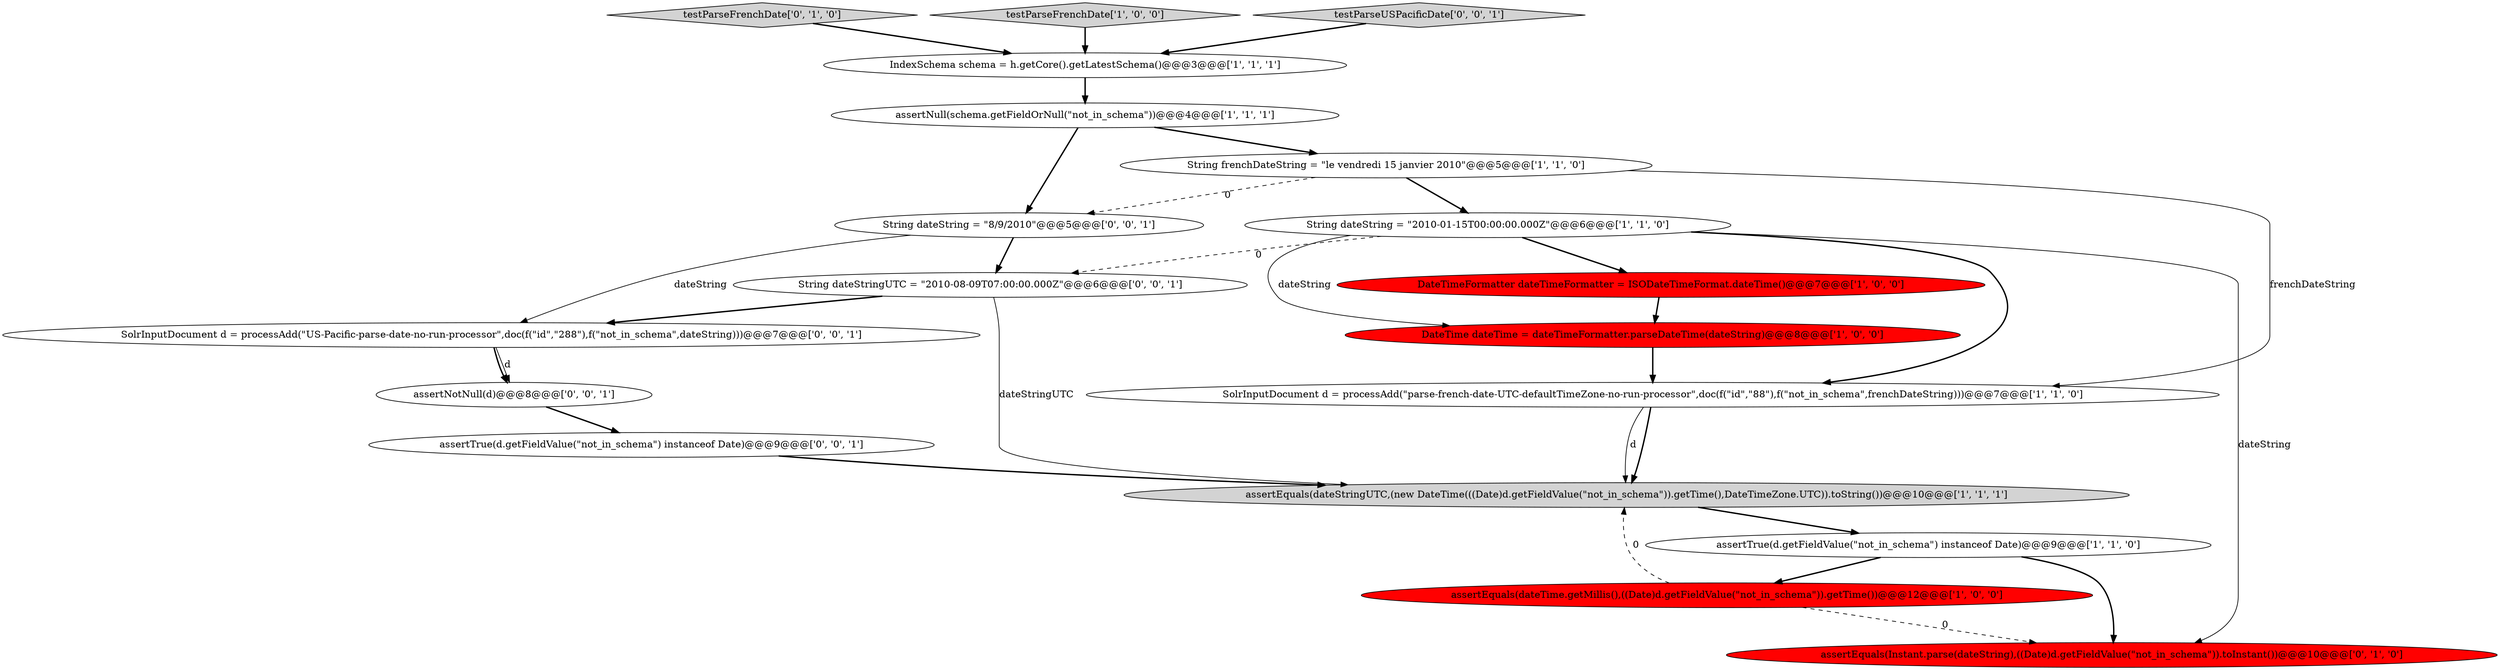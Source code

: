 digraph {
11 [style = filled, label = "testParseFrenchDate['0', '1', '0']", fillcolor = lightgray, shape = diamond image = "AAA0AAABBB2BBB"];
7 [style = filled, label = "testParseFrenchDate['1', '0', '0']", fillcolor = lightgray, shape = diamond image = "AAA0AAABBB1BBB"];
13 [style = filled, label = "String dateString = \"8/9/2010\"@@@5@@@['0', '0', '1']", fillcolor = white, shape = ellipse image = "AAA0AAABBB3BBB"];
0 [style = filled, label = "IndexSchema schema = h.getCore().getLatestSchema()@@@3@@@['1', '1', '1']", fillcolor = white, shape = ellipse image = "AAA0AAABBB1BBB"];
4 [style = filled, label = "DateTimeFormatter dateTimeFormatter = ISODateTimeFormat.dateTime()@@@7@@@['1', '0', '0']", fillcolor = red, shape = ellipse image = "AAA1AAABBB1BBB"];
5 [style = filled, label = "assertTrue(d.getFieldValue(\"not_in_schema\") instanceof Date)@@@9@@@['1', '1', '0']", fillcolor = white, shape = ellipse image = "AAA0AAABBB1BBB"];
2 [style = filled, label = "assertEquals(dateStringUTC,(new DateTime(((Date)d.getFieldValue(\"not_in_schema\")).getTime(),DateTimeZone.UTC)).toString())@@@10@@@['1', '1', '1']", fillcolor = lightgray, shape = ellipse image = "AAA0AAABBB1BBB"];
6 [style = filled, label = "String dateString = \"2010-01-15T00:00:00.000Z\"@@@6@@@['1', '1', '0']", fillcolor = white, shape = ellipse image = "AAA0AAABBB1BBB"];
9 [style = filled, label = "assertNull(schema.getFieldOrNull(\"not_in_schema\"))@@@4@@@['1', '1', '1']", fillcolor = white, shape = ellipse image = "AAA0AAABBB1BBB"];
18 [style = filled, label = "String dateStringUTC = \"2010-08-09T07:00:00.000Z\"@@@6@@@['0', '0', '1']", fillcolor = white, shape = ellipse image = "AAA0AAABBB3BBB"];
8 [style = filled, label = "DateTime dateTime = dateTimeFormatter.parseDateTime(dateString)@@@8@@@['1', '0', '0']", fillcolor = red, shape = ellipse image = "AAA1AAABBB1BBB"];
3 [style = filled, label = "assertEquals(dateTime.getMillis(),((Date)d.getFieldValue(\"not_in_schema\")).getTime())@@@12@@@['1', '0', '0']", fillcolor = red, shape = ellipse image = "AAA1AAABBB1BBB"];
1 [style = filled, label = "SolrInputDocument d = processAdd(\"parse-french-date-UTC-defaultTimeZone-no-run-processor\",doc(f(\"id\",\"88\"),f(\"not_in_schema\",frenchDateString)))@@@7@@@['1', '1', '0']", fillcolor = white, shape = ellipse image = "AAA0AAABBB1BBB"];
12 [style = filled, label = "assertEquals(Instant.parse(dateString),((Date)d.getFieldValue(\"not_in_schema\")).toInstant())@@@10@@@['0', '1', '0']", fillcolor = red, shape = ellipse image = "AAA1AAABBB2BBB"];
14 [style = filled, label = "assertTrue(d.getFieldValue(\"not_in_schema\") instanceof Date)@@@9@@@['0', '0', '1']", fillcolor = white, shape = ellipse image = "AAA0AAABBB3BBB"];
15 [style = filled, label = "SolrInputDocument d = processAdd(\"US-Pacific-parse-date-no-run-processor\",doc(f(\"id\",\"288\"),f(\"not_in_schema\",dateString)))@@@7@@@['0', '0', '1']", fillcolor = white, shape = ellipse image = "AAA0AAABBB3BBB"];
17 [style = filled, label = "testParseUSPacificDate['0', '0', '1']", fillcolor = lightgray, shape = diamond image = "AAA0AAABBB3BBB"];
10 [style = filled, label = "String frenchDateString = \"le vendredi 15 janvier 2010\"@@@5@@@['1', '1', '0']", fillcolor = white, shape = ellipse image = "AAA0AAABBB1BBB"];
16 [style = filled, label = "assertNotNull(d)@@@8@@@['0', '0', '1']", fillcolor = white, shape = ellipse image = "AAA0AAABBB3BBB"];
5->3 [style = bold, label=""];
0->9 [style = bold, label=""];
3->2 [style = dashed, label="0"];
18->15 [style = bold, label=""];
6->8 [style = solid, label="dateString"];
7->0 [style = bold, label=""];
9->10 [style = bold, label=""];
10->13 [style = dashed, label="0"];
15->16 [style = bold, label=""];
13->15 [style = solid, label="dateString"];
10->6 [style = bold, label=""];
10->1 [style = solid, label="frenchDateString"];
6->18 [style = dashed, label="0"];
8->1 [style = bold, label=""];
6->1 [style = bold, label=""];
6->4 [style = bold, label=""];
11->0 [style = bold, label=""];
17->0 [style = bold, label=""];
3->12 [style = dashed, label="0"];
5->12 [style = bold, label=""];
4->8 [style = bold, label=""];
16->14 [style = bold, label=""];
6->12 [style = solid, label="dateString"];
18->2 [style = solid, label="dateStringUTC"];
1->2 [style = bold, label=""];
14->2 [style = bold, label=""];
15->16 [style = solid, label="d"];
13->18 [style = bold, label=""];
2->5 [style = bold, label=""];
9->13 [style = bold, label=""];
1->2 [style = solid, label="d"];
}

